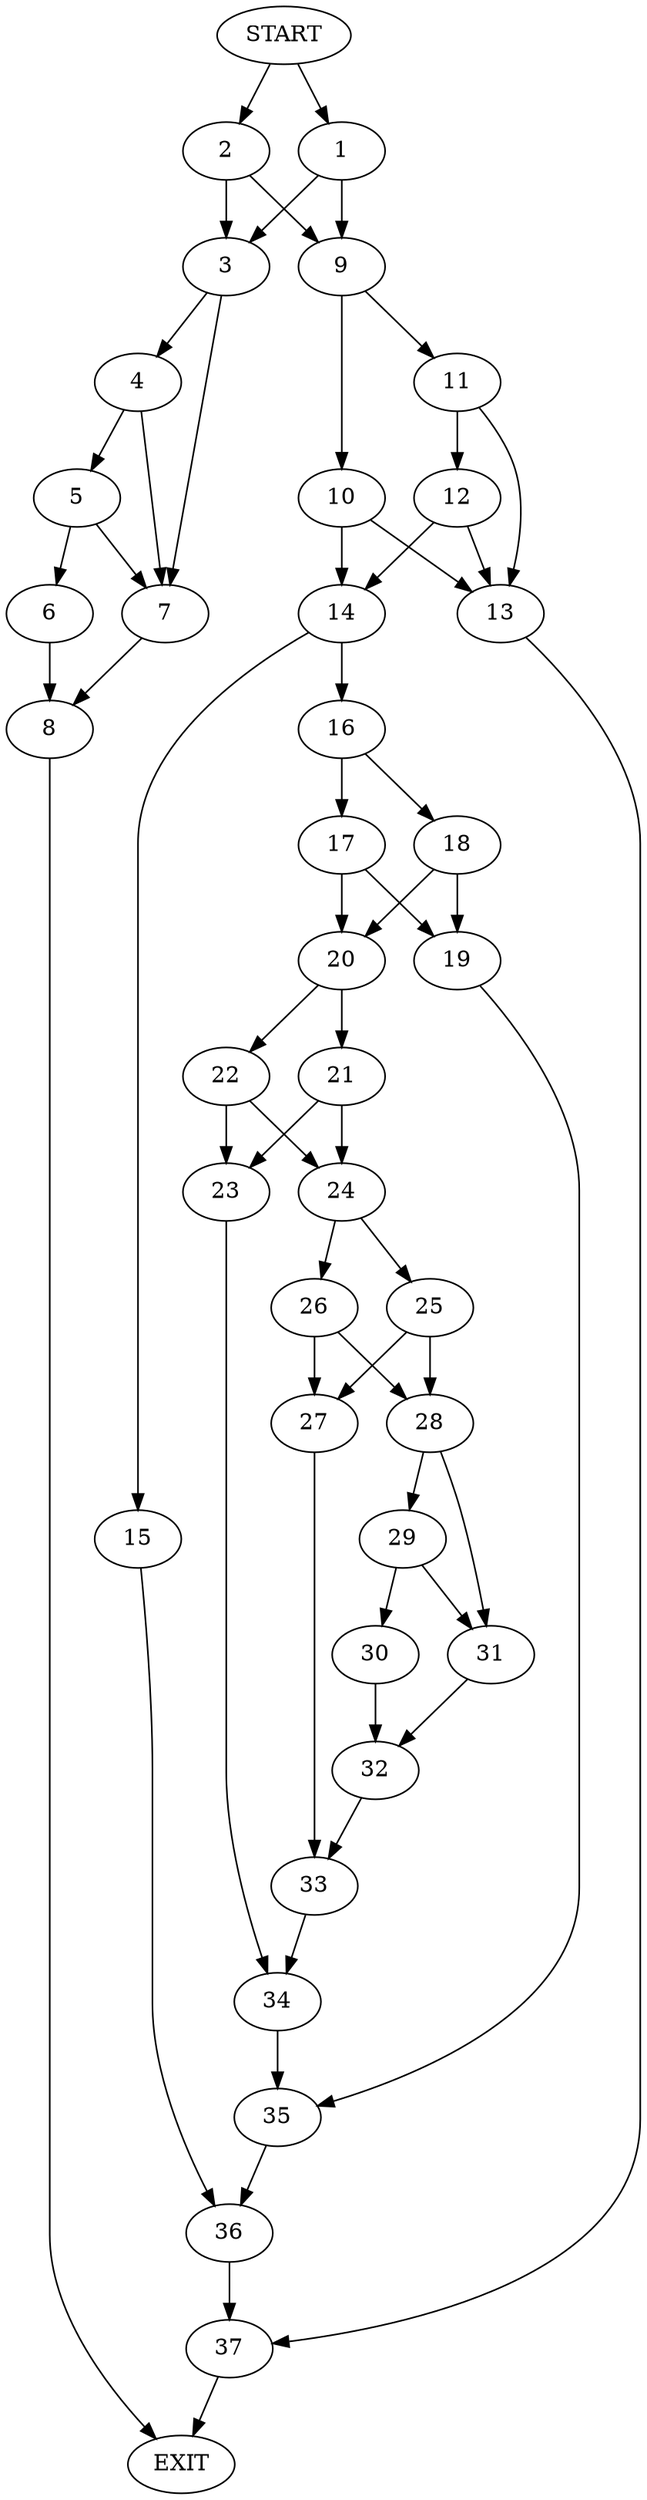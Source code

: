 digraph { 
0 [label="START"];
1;
2;
3;
4;
5;
6;
7;
8;
9;
10;
11;
12;
13;
14;
15;
16;
17;
18;
19;
20;
21;
22;
23;
24;
25;
26;
27;
28;
29;
30;
31;
32;
33;
34;
35;
36;
37;
38[label="EXIT"];
0 -> 1;
0 -> 2;
1 -> 3;
1 -> 9;
2 -> 3;
2 -> 9;
3 -> 4;
3 -> 7;
4 -> 5;
4 -> 7;
5 -> 6;
5 -> 7;
6 -> 8;
7 -> 8;
8 -> 38;
9 -> 10;
9 -> 11;
10 -> 13;
10 -> 14;
11 -> 13;
11 -> 12;
12 -> 13;
12 -> 14;
13 -> 37;
14 -> 15;
14 -> 16;
15 -> 36;
16 -> 17;
16 -> 18;
17 -> 19;
17 -> 20;
18 -> 19;
18 -> 20;
19 -> 35;
20 -> 21;
20 -> 22;
21 -> 23;
21 -> 24;
22 -> 23;
22 -> 24;
23 -> 34;
24 -> 25;
24 -> 26;
25 -> 27;
25 -> 28;
26 -> 27;
26 -> 28;
27 -> 33;
28 -> 29;
28 -> 31;
29 -> 30;
29 -> 31;
30 -> 32;
31 -> 32;
32 -> 33;
33 -> 34;
34 -> 35;
35 -> 36;
36 -> 37;
37 -> 38;
}